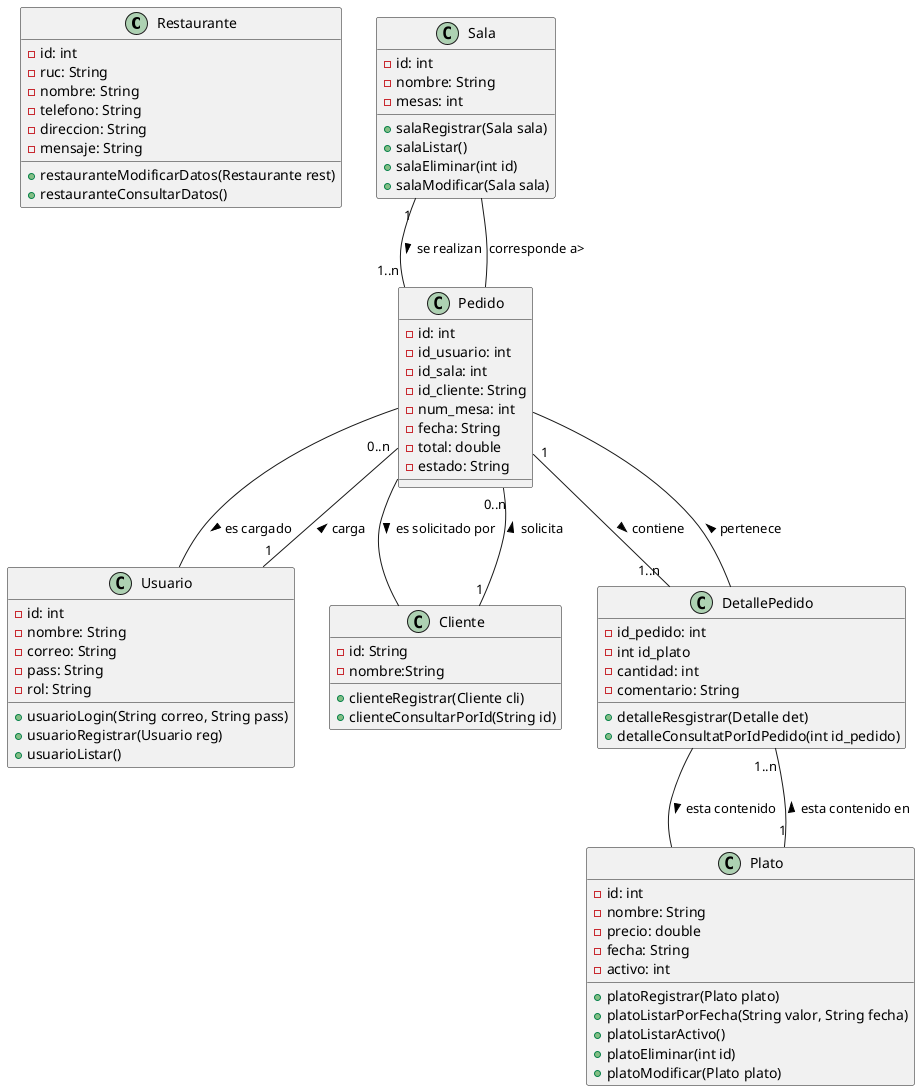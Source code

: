 @startuml

class Restaurante{
    - id: int 
    - ruc: String 
    - nombre: String 
    - telefono: String 
    - direccion: String 
    - mensaje: String 
    + restauranteModificarDatos(Restaurante rest)
    + restauranteConsultarDatos()
}

class Sala{
    - id: int
    - nombre: String
    - mesas: int 
    + salaRegistrar(Sala sala)
    + salaListar()
    + salaEliminar(int id)
    + salaModificar(Sala sala)
}

class Usuario{
    - id: int
    - nombre: String
    - correo: String
    - pass: String
    - rol: String
    + usuarioLogin(String correo, String pass)
    + usuarioRegistrar(Usuario reg)
    + usuarioListar()
}

class Cliente{
    - id: String
    - nombre:String
    + clienteRegistrar(Cliente cli)
    + clienteConsultarPorId(String id)
}

class Pedido{
    - id: int
    - id_usuario: int
    - id_sala: int
    - id_cliente: String
    - num_mesa: int
    - fecha: String
    - total: double
    - estado: String
}

class DetallePedido{
    - id_pedido: int
    - int id_plato   
    - cantidad: int
    - comentario: String
    + detalleResgistrar(Detalle det)
    + detalleConsultatPorIdPedido(int id_pedido)
}

class Plato{
    - id: int
    - nombre: String
    - precio: double
    - fecha: String
    - activo: int
    + platoRegistrar(Plato plato)
    + platoListarPorFecha(String valor, String fecha)
    + platoListarActivo()
    + platoEliminar(int id)
    + platoModificar(Plato plato)
}

Usuario "1" -- "0..n" Pedido: carga >
Pedido  --  Usuario: es cargado >
Cliente "1" -- "0..n" Pedido: solicita >
Pedido -- Cliente: es solicitado por >
Sala "1" -- "1..n" Pedido: se realizan >
Pedido -- Sala: corresponde a>
Pedido "1" -- "1..n" DetallePedido: contiene >
DetallePedido -- Pedido: pertenece >
Plato "1" -- "1..n" DetallePedido: esta contenido en >
DetallePedido -- Plato: esta contenido >

@enduml
